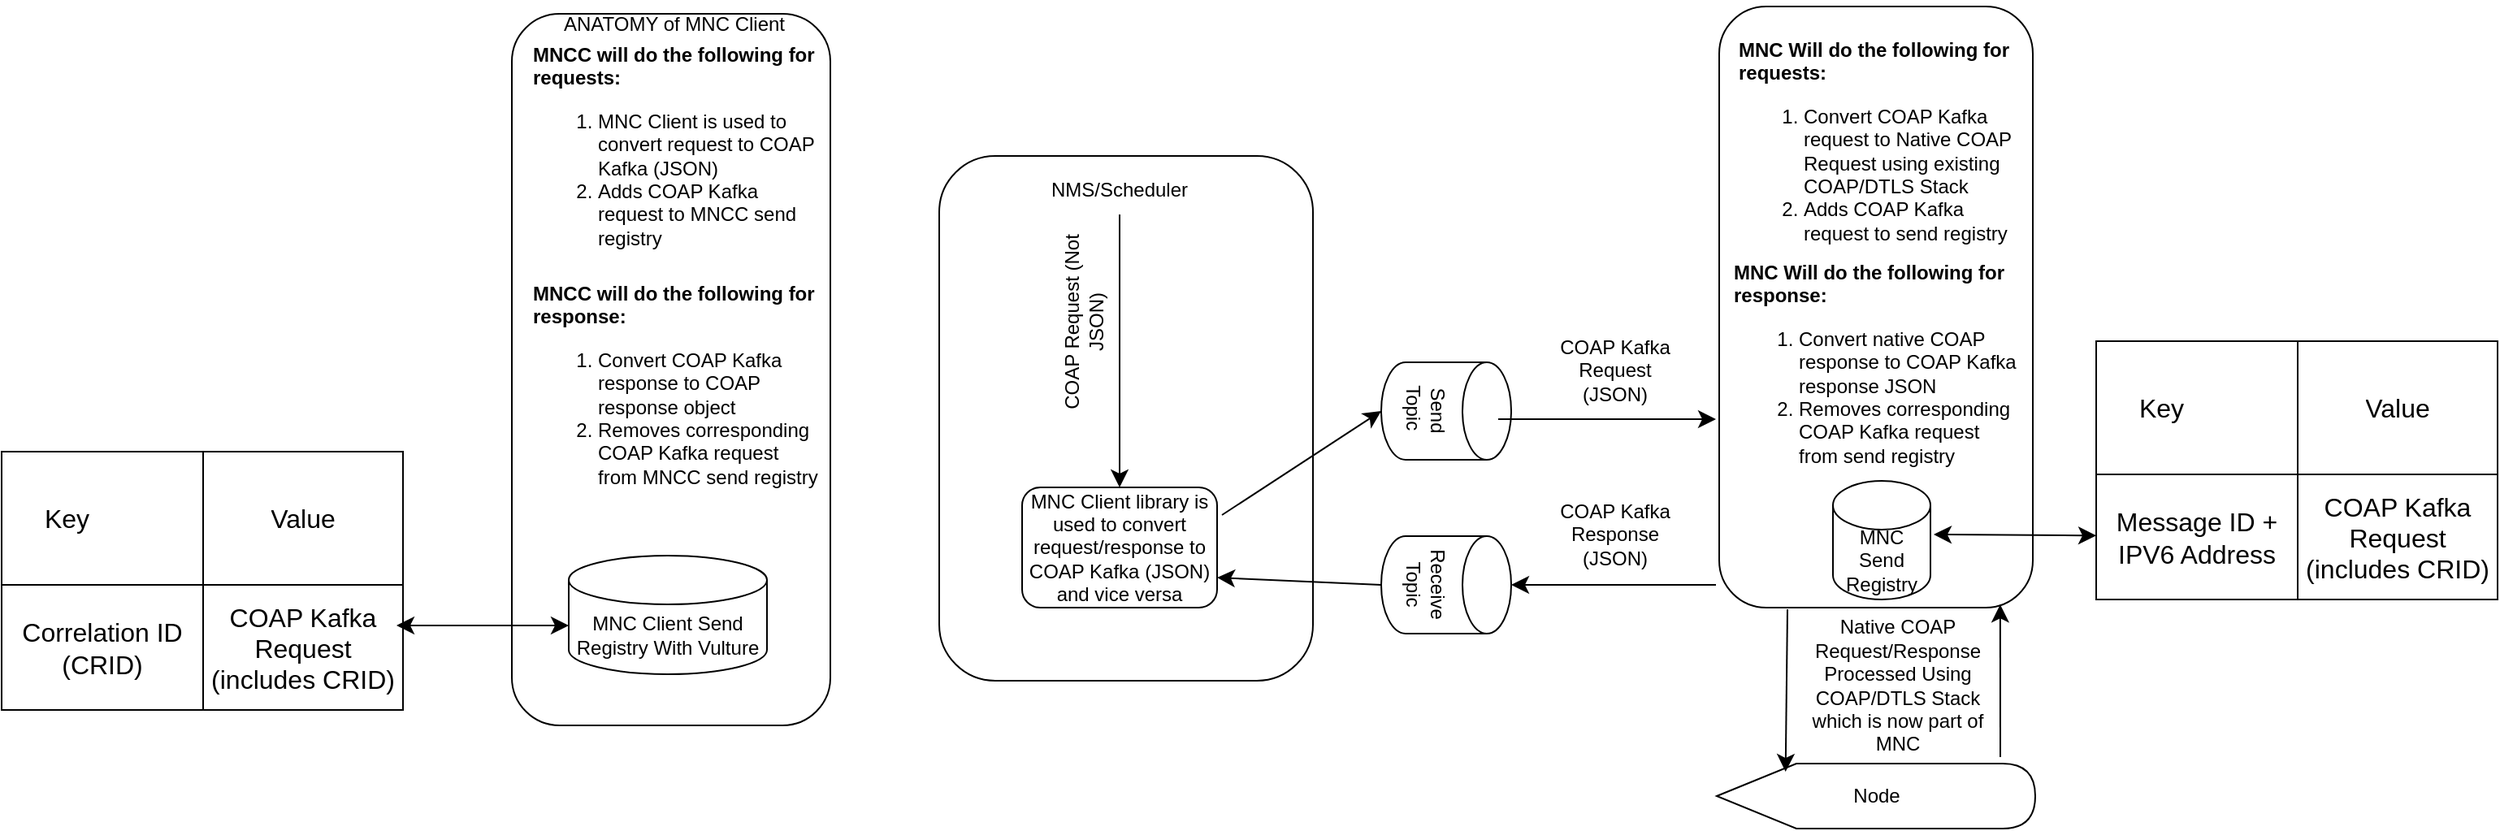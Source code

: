 <mxfile version="27.1.6">
  <diagram name="Page-1" id="rOzXXXHk_BylpBzUH5-h">
    <mxGraphModel dx="1825" dy="843" grid="0" gridSize="10" guides="1" tooltips="1" connect="1" arrows="1" fold="1" page="0" pageScale="1" pageWidth="850" pageHeight="1100" math="0" shadow="0">
      <root>
        <mxCell id="0" />
        <mxCell id="1" parent="0" />
        <mxCell id="RWkT_HldE0pe_v-NqP8z-1" value="Node" style="shape=display;whiteSpace=wrap;html=1;" vertex="1" parent="1">
          <mxGeometry x="411.5" y="350" width="196" height="40" as="geometry" />
        </mxCell>
        <mxCell id="RWkT_HldE0pe_v-NqP8z-2" value="" style="rounded=1;whiteSpace=wrap;html=1;" vertex="1" parent="1">
          <mxGeometry x="413" y="-116" width="193" height="370" as="geometry" />
        </mxCell>
        <mxCell id="RWkT_HldE0pe_v-NqP8z-10" value="" style="rounded=1;whiteSpace=wrap;html=1;align=left;" vertex="1" parent="1">
          <mxGeometry x="-67" y="-24" width="230" height="323" as="geometry" />
        </mxCell>
        <mxCell id="RWkT_HldE0pe_v-NqP8z-11" value="" style="endArrow=classic;html=1;rounded=0;fontSize=12;startSize=8;endSize=8;curved=1;exitX=0.5;exitY=1;exitDx=0;exitDy=0;" edge="1" parent="1" source="RWkT_HldE0pe_v-NqP8z-13" target="RWkT_HldE0pe_v-NqP8z-9">
          <mxGeometry width="50" height="50" relative="1" as="geometry">
            <mxPoint x="22" y="8" as="sourcePoint" />
            <mxPoint x="120" y="12" as="targetPoint" />
          </mxGeometry>
        </mxCell>
        <mxCell id="RWkT_HldE0pe_v-NqP8z-13" value="NMS/Scheduler" style="text;html=1;align=center;verticalAlign=middle;whiteSpace=wrap;rounded=0;" vertex="1" parent="1">
          <mxGeometry x="-29" y="-18" width="146" height="30" as="geometry" />
        </mxCell>
        <mxCell id="RWkT_HldE0pe_v-NqP8z-9" value="MNC Client library is used to convert request/response to COAP Kafka (JSON) and vice versa" style="rounded=1;whiteSpace=wrap;html=1;" vertex="1" parent="1">
          <mxGeometry x="-16" y="180" width="120" height="74" as="geometry" />
        </mxCell>
        <mxCell id="RWkT_HldE0pe_v-NqP8z-14" value="COAP Request (Not JSON)" style="text;html=1;align=center;verticalAlign=middle;whiteSpace=wrap;rounded=0;rotation=-90;" vertex="1" parent="1">
          <mxGeometry x="-33" y="63" width="110" height="30" as="geometry" />
        </mxCell>
        <mxCell id="RWkT_HldE0pe_v-NqP8z-20" value="Send Topic&amp;nbsp;" style="shape=cylinder3;whiteSpace=wrap;html=1;boundedLbl=1;backgroundOutline=1;size=15;rotation=90;" vertex="1" parent="1">
          <mxGeometry x="215" y="93" width="60" height="80" as="geometry" />
        </mxCell>
        <mxCell id="RWkT_HldE0pe_v-NqP8z-21" value="Receive Topic" style="shape=cylinder3;whiteSpace=wrap;html=1;boundedLbl=1;backgroundOutline=1;size=15;rotation=90;" vertex="1" parent="1">
          <mxGeometry x="215" y="200" width="60" height="80" as="geometry" />
        </mxCell>
        <mxCell id="RWkT_HldE0pe_v-NqP8z-22" value="" style="endArrow=classic;html=1;rounded=0;fontSize=12;startSize=8;endSize=8;curved=1;entryX=0.5;entryY=1;entryDx=0;entryDy=0;entryPerimeter=0;" edge="1" parent="1" target="RWkT_HldE0pe_v-NqP8z-20">
          <mxGeometry width="50" height="50" relative="1" as="geometry">
            <mxPoint x="107" y="197" as="sourcePoint" />
            <mxPoint x="157" y="147" as="targetPoint" />
          </mxGeometry>
        </mxCell>
        <mxCell id="RWkT_HldE0pe_v-NqP8z-23" value="" style="endArrow=classic;html=1;rounded=0;fontSize=12;startSize=8;endSize=8;curved=1;" edge="1" parent="1">
          <mxGeometry width="50" height="50" relative="1" as="geometry">
            <mxPoint x="277" y="138" as="sourcePoint" />
            <mxPoint x="411" y="138" as="targetPoint" />
          </mxGeometry>
        </mxCell>
        <mxCell id="RWkT_HldE0pe_v-NqP8z-24" value="" style="endArrow=classic;html=1;rounded=0;fontSize=12;startSize=8;endSize=8;curved=1;" edge="1" parent="1" target="RWkT_HldE0pe_v-NqP8z-21">
          <mxGeometry width="50" height="50" relative="1" as="geometry">
            <mxPoint x="411" y="240" as="sourcePoint" />
            <mxPoint x="445" y="209.5" as="targetPoint" />
          </mxGeometry>
        </mxCell>
        <mxCell id="RWkT_HldE0pe_v-NqP8z-25" value="" style="endArrow=classic;html=1;rounded=0;fontSize=12;startSize=8;endSize=8;curved=1;entryX=0.216;entryY=0.125;entryDx=0;entryDy=0;entryPerimeter=0;" edge="1" parent="1" target="RWkT_HldE0pe_v-NqP8z-1">
          <mxGeometry width="50" height="50" relative="1" as="geometry">
            <mxPoint x="455" y="255" as="sourcePoint" />
            <mxPoint x="453" y="331" as="targetPoint" />
          </mxGeometry>
        </mxCell>
        <mxCell id="RWkT_HldE0pe_v-NqP8z-28" value="" style="endArrow=classic;html=1;rounded=0;fontSize=12;startSize=8;endSize=8;curved=1;entryX=0.896;entryY=0.995;entryDx=0;entryDy=0;entryPerimeter=0;" edge="1" parent="1" target="RWkT_HldE0pe_v-NqP8z-2">
          <mxGeometry width="50" height="50" relative="1" as="geometry">
            <mxPoint x="586" y="346" as="sourcePoint" />
            <mxPoint x="591" y="255" as="targetPoint" />
          </mxGeometry>
        </mxCell>
        <mxCell id="RWkT_HldE0pe_v-NqP8z-30" value="Native COAP Request/Response Processed Using COAP/DTLS Stack which is now part of MNC" style="text;html=1;align=center;verticalAlign=middle;whiteSpace=wrap;rounded=0;" vertex="1" parent="1">
          <mxGeometry x="460" y="287" width="126" height="30" as="geometry" />
        </mxCell>
        <mxCell id="RWkT_HldE0pe_v-NqP8z-32" value="COAP Kafka Request (JSON)" style="text;html=1;align=center;verticalAlign=middle;whiteSpace=wrap;rounded=0;" vertex="1" parent="1">
          <mxGeometry x="309" y="87" width="80" height="41" as="geometry" />
        </mxCell>
        <mxCell id="RWkT_HldE0pe_v-NqP8z-33" value="COAP Kafka Response (JSON)" style="text;html=1;align=center;verticalAlign=middle;whiteSpace=wrap;rounded=0;rotation=0;" vertex="1" parent="1">
          <mxGeometry x="308" y="180" width="82" height="57" as="geometry" />
        </mxCell>
        <mxCell id="RWkT_HldE0pe_v-NqP8z-34" value="" style="endArrow=classic;html=1;rounded=0;fontSize=12;startSize=8;endSize=8;curved=1;entryX=1;entryY=0.75;entryDx=0;entryDy=0;exitX=0.5;exitY=1;exitDx=0;exitDy=0;exitPerimeter=0;" edge="1" parent="1" source="RWkT_HldE0pe_v-NqP8z-21" target="RWkT_HldE0pe_v-NqP8z-9">
          <mxGeometry width="50" height="50" relative="1" as="geometry">
            <mxPoint x="418" y="237" as="sourcePoint" />
            <mxPoint x="292" y="237" as="targetPoint" />
          </mxGeometry>
        </mxCell>
        <mxCell id="RWkT_HldE0pe_v-NqP8z-35" value="&lt;div&gt;&lt;b&gt;MNC Will do the following for requests:&lt;/b&gt;&lt;/div&gt;&lt;ol&gt;&lt;li&gt;Convert COAP Kafka request to Native COAP Request using existing COAP/DTLS Stack&lt;/li&gt;&lt;li&gt;Adds COAP Kafka request to send registry&lt;/li&gt;&lt;/ol&gt;" style="text;html=1;whiteSpace=wrap;overflow=hidden;rounded=0;" vertex="1" parent="1">
          <mxGeometry x="423" y="-103" width="180" height="137" as="geometry" />
        </mxCell>
        <mxCell id="RWkT_HldE0pe_v-NqP8z-36" value="MNC Send Registry" style="shape=cylinder3;whiteSpace=wrap;html=1;boundedLbl=1;backgroundOutline=1;size=15;" vertex="1" parent="1">
          <mxGeometry x="483" y="176" width="60" height="73" as="geometry" />
        </mxCell>
        <mxCell id="RWkT_HldE0pe_v-NqP8z-37" value="" style="shape=table;startSize=0;container=1;collapsible=0;childLayout=tableLayout;fontSize=16;" vertex="1" parent="1">
          <mxGeometry x="645" y="90" width="247" height="159" as="geometry" />
        </mxCell>
        <mxCell id="RWkT_HldE0pe_v-NqP8z-38" value="" style="shape=tableRow;horizontal=0;startSize=0;swimlaneHead=0;swimlaneBody=0;strokeColor=inherit;top=0;left=0;bottom=0;right=0;collapsible=0;dropTarget=0;fillColor=none;points=[[0,0.5],[1,0.5]];portConstraint=eastwest;fontSize=16;" vertex="1" parent="RWkT_HldE0pe_v-NqP8z-37">
          <mxGeometry width="247" height="82" as="geometry" />
        </mxCell>
        <mxCell id="RWkT_HldE0pe_v-NqP8z-39" value="Key&lt;span style=&quot;white-space: pre;&quot;&gt;&#x9;&lt;span style=&quot;white-space: pre;&quot;&gt;&#x9;&lt;/span&gt;&lt;/span&gt;" style="shape=partialRectangle;html=1;whiteSpace=wrap;connectable=0;strokeColor=inherit;overflow=hidden;fillColor=none;top=0;left=0;bottom=0;right=0;pointerEvents=1;fontSize=16;" vertex="1" parent="RWkT_HldE0pe_v-NqP8z-38">
          <mxGeometry width="124" height="82" as="geometry">
            <mxRectangle width="124" height="82" as="alternateBounds" />
          </mxGeometry>
        </mxCell>
        <mxCell id="RWkT_HldE0pe_v-NqP8z-40" value="Value" style="shape=partialRectangle;html=1;whiteSpace=wrap;connectable=0;strokeColor=inherit;overflow=hidden;fillColor=none;top=0;left=0;bottom=0;right=0;pointerEvents=1;fontSize=16;" vertex="1" parent="RWkT_HldE0pe_v-NqP8z-38">
          <mxGeometry x="124" width="123" height="82" as="geometry">
            <mxRectangle width="123" height="82" as="alternateBounds" />
          </mxGeometry>
        </mxCell>
        <mxCell id="RWkT_HldE0pe_v-NqP8z-41" value="" style="shape=tableRow;horizontal=0;startSize=0;swimlaneHead=0;swimlaneBody=0;strokeColor=inherit;top=0;left=0;bottom=0;right=0;collapsible=0;dropTarget=0;fillColor=none;points=[[0,0.5],[1,0.5]];portConstraint=eastwest;fontSize=16;" vertex="1" parent="RWkT_HldE0pe_v-NqP8z-37">
          <mxGeometry y="82" width="247" height="77" as="geometry" />
        </mxCell>
        <mxCell id="RWkT_HldE0pe_v-NqP8z-42" value="Message ID + IPV6 Address" style="shape=partialRectangle;html=1;whiteSpace=wrap;connectable=0;strokeColor=inherit;overflow=hidden;fillColor=none;top=0;left=0;bottom=0;right=0;pointerEvents=1;fontSize=16;" vertex="1" parent="RWkT_HldE0pe_v-NqP8z-41">
          <mxGeometry width="124" height="77" as="geometry">
            <mxRectangle width="124" height="77" as="alternateBounds" />
          </mxGeometry>
        </mxCell>
        <mxCell id="RWkT_HldE0pe_v-NqP8z-43" value="COAP Kafka Request (includes CRID)" style="shape=partialRectangle;html=1;whiteSpace=wrap;connectable=0;strokeColor=inherit;overflow=hidden;fillColor=none;top=0;left=0;bottom=0;right=0;pointerEvents=1;fontSize=16;" vertex="1" parent="RWkT_HldE0pe_v-NqP8z-41">
          <mxGeometry x="124" width="123" height="77" as="geometry">
            <mxRectangle width="123" height="77" as="alternateBounds" />
          </mxGeometry>
        </mxCell>
        <mxCell id="RWkT_HldE0pe_v-NqP8z-44" value="" style="endArrow=classic;startArrow=classic;html=1;rounded=0;fontSize=12;startSize=8;endSize=8;curved=1;" edge="1" parent="1" target="RWkT_HldE0pe_v-NqP8z-41">
          <mxGeometry width="50" height="50" relative="1" as="geometry">
            <mxPoint x="545" y="209" as="sourcePoint" />
            <mxPoint x="641" y="212" as="targetPoint" />
          </mxGeometry>
        </mxCell>
        <mxCell id="RWkT_HldE0pe_v-NqP8z-45" value="&lt;div&gt;&lt;b&gt;MNC Will do the following for response:&lt;/b&gt;&lt;/div&gt;&lt;ol&gt;&lt;li&gt;Convert native COAP response to COAP Kafka response JSON&lt;/li&gt;&lt;li&gt;Removes corresponding COAP Kafka request from send registry&lt;/li&gt;&lt;/ol&gt;" style="text;html=1;whiteSpace=wrap;overflow=hidden;rounded=0;" vertex="1" parent="1">
          <mxGeometry x="419.5" y="34" width="180" height="137" as="geometry" />
        </mxCell>
        <mxCell id="RWkT_HldE0pe_v-NqP8z-46" value="" style="rounded=1;whiteSpace=wrap;html=1;" vertex="1" parent="1">
          <mxGeometry x="-330" y="-111.5" width="196" height="438" as="geometry" />
        </mxCell>
        <mxCell id="RWkT_HldE0pe_v-NqP8z-47" value="ANATOMY of MNC Client" style="text;html=1;align=center;verticalAlign=middle;whiteSpace=wrap;rounded=0;" vertex="1" parent="1">
          <mxGeometry x="-319" y="-120" width="178" height="30" as="geometry" />
        </mxCell>
        <mxCell id="RWkT_HldE0pe_v-NqP8z-48" value="&lt;div&gt;&lt;b&gt;MNCC will do the following for requests:&lt;/b&gt;&lt;/div&gt;&lt;ol&gt;&lt;li&gt;MNC Client is used to convert request to COAP Kafka (JSON)&lt;/li&gt;&lt;li&gt;Adds COAP Kafka request to MNCC send registry&lt;/li&gt;&lt;/ol&gt;" style="text;html=1;whiteSpace=wrap;overflow=hidden;rounded=0;" vertex="1" parent="1">
          <mxGeometry x="-319" y="-100" width="180" height="135" as="geometry" />
        </mxCell>
        <mxCell id="RWkT_HldE0pe_v-NqP8z-49" value="&lt;div&gt;&lt;b&gt;MNCC will do the following for response:&lt;/b&gt;&lt;/div&gt;&lt;ol&gt;&lt;li&gt;Convert COAP Kafka response to COAP response object&lt;/li&gt;&lt;li&gt;Removes corresponding COAP Kafka request from MNCC send registry&lt;/li&gt;&lt;/ol&gt;" style="text;html=1;whiteSpace=wrap;overflow=hidden;rounded=0;" vertex="1" parent="1">
          <mxGeometry x="-319" y="47" width="180" height="137" as="geometry" />
        </mxCell>
        <mxCell id="RWkT_HldE0pe_v-NqP8z-50" value="MNC Client Send Registry With Vulture" style="shape=cylinder3;whiteSpace=wrap;html=1;boundedLbl=1;backgroundOutline=1;size=15;" vertex="1" parent="1">
          <mxGeometry x="-295" y="222" width="122" height="73" as="geometry" />
        </mxCell>
        <mxCell id="RWkT_HldE0pe_v-NqP8z-51" value="" style="shape=table;startSize=0;container=1;collapsible=0;childLayout=tableLayout;fontSize=16;" vertex="1" parent="1">
          <mxGeometry x="-644" y="158" width="247" height="159" as="geometry" />
        </mxCell>
        <mxCell id="RWkT_HldE0pe_v-NqP8z-52" value="" style="shape=tableRow;horizontal=0;startSize=0;swimlaneHead=0;swimlaneBody=0;strokeColor=inherit;top=0;left=0;bottom=0;right=0;collapsible=0;dropTarget=0;fillColor=none;points=[[0,0.5],[1,0.5]];portConstraint=eastwest;fontSize=16;" vertex="1" parent="RWkT_HldE0pe_v-NqP8z-51">
          <mxGeometry width="247" height="82" as="geometry" />
        </mxCell>
        <mxCell id="RWkT_HldE0pe_v-NqP8z-53" value="Key&lt;span style=&quot;white-space: pre;&quot;&gt;&#x9;&lt;span style=&quot;white-space: pre;&quot;&gt;&#x9;&lt;/span&gt;&lt;/span&gt;" style="shape=partialRectangle;html=1;whiteSpace=wrap;connectable=0;strokeColor=inherit;overflow=hidden;fillColor=none;top=0;left=0;bottom=0;right=0;pointerEvents=1;fontSize=16;" vertex="1" parent="RWkT_HldE0pe_v-NqP8z-52">
          <mxGeometry width="124" height="82" as="geometry">
            <mxRectangle width="124" height="82" as="alternateBounds" />
          </mxGeometry>
        </mxCell>
        <mxCell id="RWkT_HldE0pe_v-NqP8z-54" value="Value" style="shape=partialRectangle;html=1;whiteSpace=wrap;connectable=0;strokeColor=inherit;overflow=hidden;fillColor=none;top=0;left=0;bottom=0;right=0;pointerEvents=1;fontSize=16;" vertex="1" parent="RWkT_HldE0pe_v-NqP8z-52">
          <mxGeometry x="124" width="123" height="82" as="geometry">
            <mxRectangle width="123" height="82" as="alternateBounds" />
          </mxGeometry>
        </mxCell>
        <mxCell id="RWkT_HldE0pe_v-NqP8z-55" value="" style="shape=tableRow;horizontal=0;startSize=0;swimlaneHead=0;swimlaneBody=0;strokeColor=inherit;top=0;left=0;bottom=0;right=0;collapsible=0;dropTarget=0;fillColor=none;points=[[0,0.5],[1,0.5]];portConstraint=eastwest;fontSize=16;" vertex="1" parent="RWkT_HldE0pe_v-NqP8z-51">
          <mxGeometry y="82" width="247" height="77" as="geometry" />
        </mxCell>
        <mxCell id="RWkT_HldE0pe_v-NqP8z-56" value="Correlation ID (CRID)" style="shape=partialRectangle;html=1;whiteSpace=wrap;connectable=0;strokeColor=inherit;overflow=hidden;fillColor=none;top=0;left=0;bottom=0;right=0;pointerEvents=1;fontSize=16;" vertex="1" parent="RWkT_HldE0pe_v-NqP8z-55">
          <mxGeometry width="124" height="77" as="geometry">
            <mxRectangle width="124" height="77" as="alternateBounds" />
          </mxGeometry>
        </mxCell>
        <mxCell id="RWkT_HldE0pe_v-NqP8z-57" value="COAP Kafka Request (includes CRID)" style="shape=partialRectangle;html=1;whiteSpace=wrap;connectable=0;strokeColor=inherit;overflow=hidden;fillColor=none;top=0;left=0;bottom=0;right=0;pointerEvents=1;fontSize=16;" vertex="1" parent="RWkT_HldE0pe_v-NqP8z-55">
          <mxGeometry x="124" width="123" height="77" as="geometry">
            <mxRectangle width="123" height="77" as="alternateBounds" />
          </mxGeometry>
        </mxCell>
        <mxCell id="RWkT_HldE0pe_v-NqP8z-58" value="" style="endArrow=classic;startArrow=classic;html=1;rounded=0;fontSize=12;startSize=8;endSize=8;curved=1;" edge="1" parent="1">
          <mxGeometry width="50" height="50" relative="1" as="geometry">
            <mxPoint x="-401" y="265" as="sourcePoint" />
            <mxPoint x="-295" y="265" as="targetPoint" />
          </mxGeometry>
        </mxCell>
      </root>
    </mxGraphModel>
  </diagram>
</mxfile>

